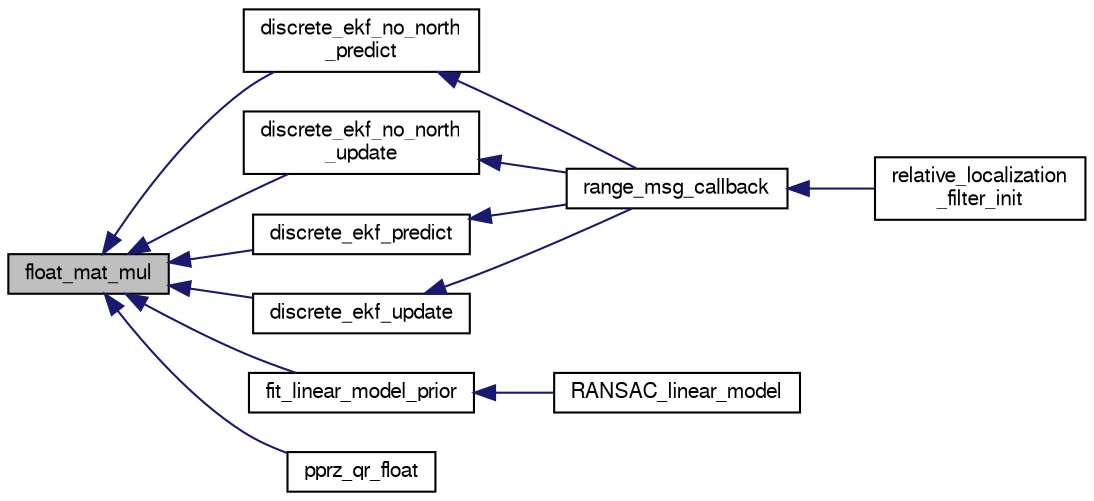digraph "float_mat_mul"
{
  edge [fontname="FreeSans",fontsize="10",labelfontname="FreeSans",labelfontsize="10"];
  node [fontname="FreeSans",fontsize="10",shape=record];
  rankdir="LR";
  Node1 [label="float_mat_mul",height=0.2,width=0.4,color="black", fillcolor="grey75", style="filled", fontcolor="black"];
  Node1 -> Node2 [dir="back",color="midnightblue",fontsize="10",style="solid",fontname="FreeSans"];
  Node2 [label="discrete_ekf_no_north\l_predict",height=0.2,width=0.4,color="black", fillcolor="white", style="filled",URL="$discrete__ekf__no__north_8h.html#a9c8f63c841b28afe4f2ef76ca5dbdb9c"];
  Node2 -> Node3 [dir="back",color="midnightblue",fontsize="10",style="solid",fontname="FreeSans"];
  Node3 [label="range_msg_callback",height=0.2,width=0.4,color="black", fillcolor="white", style="filled",URL="$relative__localization__filter_8c.html#a9a5ee6ec3e44ff9f7cea260d969d6ddf"];
  Node3 -> Node4 [dir="back",color="midnightblue",fontsize="10",style="solid",fontname="FreeSans"];
  Node4 [label="relative_localization\l_filter_init",height=0.2,width=0.4,color="black", fillcolor="white", style="filled",URL="$relative__localization__filter_8h.html#a6da4d8bf05d9240f503606d63b6be761"];
  Node1 -> Node5 [dir="back",color="midnightblue",fontsize="10",style="solid",fontname="FreeSans"];
  Node5 [label="discrete_ekf_no_north\l_update",height=0.2,width=0.4,color="black", fillcolor="white", style="filled",URL="$discrete__ekf__no__north_8h.html#afe8cf6573c09cf0dd03eac85b8534020"];
  Node5 -> Node3 [dir="back",color="midnightblue",fontsize="10",style="solid",fontname="FreeSans"];
  Node1 -> Node6 [dir="back",color="midnightblue",fontsize="10",style="solid",fontname="FreeSans"];
  Node6 [label="discrete_ekf_predict",height=0.2,width=0.4,color="black", fillcolor="white", style="filled",URL="$discrete__ekf_8h.html#a515b057a11f8b3433315e870ecd4e6d2"];
  Node6 -> Node3 [dir="back",color="midnightblue",fontsize="10",style="solid",fontname="FreeSans"];
  Node1 -> Node7 [dir="back",color="midnightblue",fontsize="10",style="solid",fontname="FreeSans"];
  Node7 [label="discrete_ekf_update",height=0.2,width=0.4,color="black", fillcolor="white", style="filled",URL="$discrete__ekf_8h.html#a3f6d635a0d2c0d025b430d12add945e2"];
  Node7 -> Node3 [dir="back",color="midnightblue",fontsize="10",style="solid",fontname="FreeSans"];
  Node1 -> Node8 [dir="back",color="midnightblue",fontsize="10",style="solid",fontname="FreeSans"];
  Node8 [label="fit_linear_model_prior",height=0.2,width=0.4,color="black", fillcolor="white", style="filled",URL="$pprz__matrix__decomp__float_8h.html#abe87f03fe29ec347d308f15c6dccfe9b",tooltip="Fit a linear model from samples to target values with a prior. "];
  Node8 -> Node9 [dir="back",color="midnightblue",fontsize="10",style="solid",fontname="FreeSans"];
  Node9 [label="RANSAC_linear_model",height=0.2,width=0.4,color="black", fillcolor="white", style="filled",URL="$RANSAC_8h.html#ac3c27768c4b278317c7ce1f29d5b0b2d",tooltip="Perform RANSAC to fit a linear model. "];
  Node1 -> Node10 [dir="back",color="midnightblue",fontsize="10",style="solid",fontname="FreeSans"];
  Node10 [label="pprz_qr_float",height=0.2,width=0.4,color="black", fillcolor="white", style="filled",URL="$pprz__matrix__decomp__float_8h.html#ad4f442e8bd54d74ee9437a738788e186",tooltip="QR decomposition. "];
}
